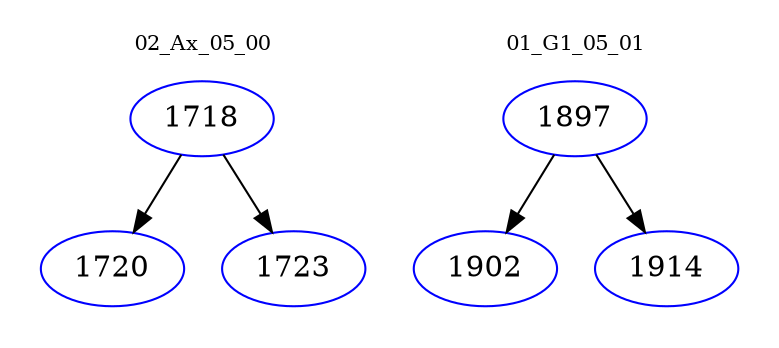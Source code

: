 digraph{
subgraph cluster_0 {
color = white
label = "02_Ax_05_00";
fontsize=10;
T0_1718 [label="1718", color="blue"]
T0_1718 -> T0_1720 [color="black"]
T0_1720 [label="1720", color="blue"]
T0_1718 -> T0_1723 [color="black"]
T0_1723 [label="1723", color="blue"]
}
subgraph cluster_1 {
color = white
label = "01_G1_05_01";
fontsize=10;
T1_1897 [label="1897", color="blue"]
T1_1897 -> T1_1902 [color="black"]
T1_1902 [label="1902", color="blue"]
T1_1897 -> T1_1914 [color="black"]
T1_1914 [label="1914", color="blue"]
}
}
